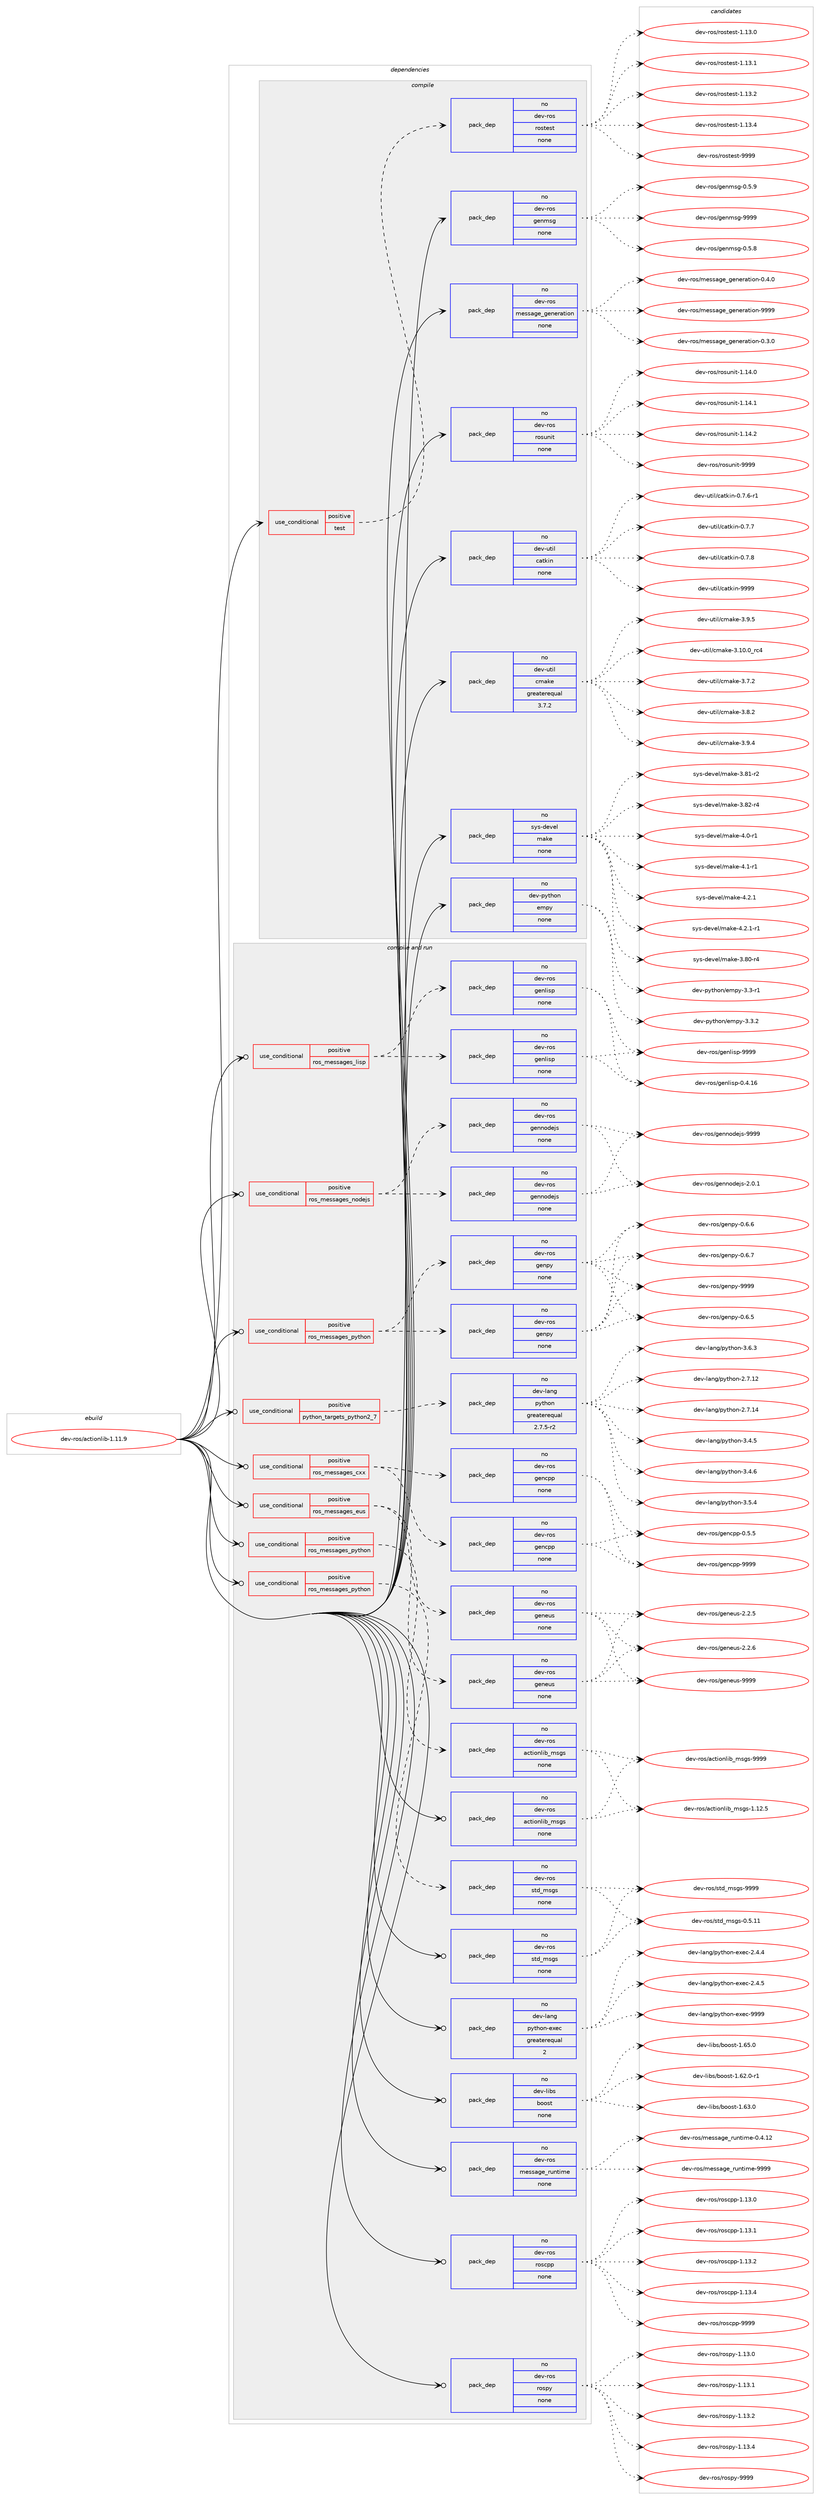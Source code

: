 digraph prolog {

# *************
# Graph options
# *************

newrank=true;
concentrate=true;
compound=true;
graph [rankdir=LR,fontname=Helvetica,fontsize=10,ranksep=1.5];#, ranksep=2.5, nodesep=0.2];
edge  [arrowhead=vee];
node  [fontname=Helvetica,fontsize=10];

# **********
# The ebuild
# **********

subgraph cluster_leftcol {
color=gray;
rank=same;
label=<<i>ebuild</i>>;
id [label="dev-ros/actionlib-1.11.9", color=red, width=4, href="../dev-ros/actionlib-1.11.9.svg"];
}

# ****************
# The dependencies
# ****************

subgraph cluster_midcol {
color=gray;
label=<<i>dependencies</i>>;
subgraph cluster_compile {
fillcolor="#eeeeee";
style=filled;
label=<<i>compile</i>>;
subgraph cond44710 {
dependency197332 [label=<<TABLE BORDER="0" CELLBORDER="1" CELLSPACING="0" CELLPADDING="4"><TR><TD ROWSPAN="3" CELLPADDING="10">use_conditional</TD></TR><TR><TD>positive</TD></TR><TR><TD>test</TD></TR></TABLE>>, shape=none, color=red];
subgraph pack148643 {
dependency197333 [label=<<TABLE BORDER="0" CELLBORDER="1" CELLSPACING="0" CELLPADDING="4" WIDTH="220"><TR><TD ROWSPAN="6" CELLPADDING="30">pack_dep</TD></TR><TR><TD WIDTH="110">no</TD></TR><TR><TD>dev-ros</TD></TR><TR><TD>rostest</TD></TR><TR><TD>none</TD></TR><TR><TD></TD></TR></TABLE>>, shape=none, color=blue];
}
dependency197332:e -> dependency197333:w [weight=20,style="dashed",arrowhead="vee"];
}
id:e -> dependency197332:w [weight=20,style="solid",arrowhead="vee"];
subgraph pack148644 {
dependency197334 [label=<<TABLE BORDER="0" CELLBORDER="1" CELLSPACING="0" CELLPADDING="4" WIDTH="220"><TR><TD ROWSPAN="6" CELLPADDING="30">pack_dep</TD></TR><TR><TD WIDTH="110">no</TD></TR><TR><TD>dev-python</TD></TR><TR><TD>empy</TD></TR><TR><TD>none</TD></TR><TR><TD></TD></TR></TABLE>>, shape=none, color=blue];
}
id:e -> dependency197334:w [weight=20,style="solid",arrowhead="vee"];
subgraph pack148645 {
dependency197335 [label=<<TABLE BORDER="0" CELLBORDER="1" CELLSPACING="0" CELLPADDING="4" WIDTH="220"><TR><TD ROWSPAN="6" CELLPADDING="30">pack_dep</TD></TR><TR><TD WIDTH="110">no</TD></TR><TR><TD>dev-ros</TD></TR><TR><TD>genmsg</TD></TR><TR><TD>none</TD></TR><TR><TD></TD></TR></TABLE>>, shape=none, color=blue];
}
id:e -> dependency197335:w [weight=20,style="solid",arrowhead="vee"];
subgraph pack148646 {
dependency197336 [label=<<TABLE BORDER="0" CELLBORDER="1" CELLSPACING="0" CELLPADDING="4" WIDTH="220"><TR><TD ROWSPAN="6" CELLPADDING="30">pack_dep</TD></TR><TR><TD WIDTH="110">no</TD></TR><TR><TD>dev-ros</TD></TR><TR><TD>message_generation</TD></TR><TR><TD>none</TD></TR><TR><TD></TD></TR></TABLE>>, shape=none, color=blue];
}
id:e -> dependency197336:w [weight=20,style="solid",arrowhead="vee"];
subgraph pack148647 {
dependency197337 [label=<<TABLE BORDER="0" CELLBORDER="1" CELLSPACING="0" CELLPADDING="4" WIDTH="220"><TR><TD ROWSPAN="6" CELLPADDING="30">pack_dep</TD></TR><TR><TD WIDTH="110">no</TD></TR><TR><TD>dev-ros</TD></TR><TR><TD>rosunit</TD></TR><TR><TD>none</TD></TR><TR><TD></TD></TR></TABLE>>, shape=none, color=blue];
}
id:e -> dependency197337:w [weight=20,style="solid",arrowhead="vee"];
subgraph pack148648 {
dependency197338 [label=<<TABLE BORDER="0" CELLBORDER="1" CELLSPACING="0" CELLPADDING="4" WIDTH="220"><TR><TD ROWSPAN="6" CELLPADDING="30">pack_dep</TD></TR><TR><TD WIDTH="110">no</TD></TR><TR><TD>dev-util</TD></TR><TR><TD>catkin</TD></TR><TR><TD>none</TD></TR><TR><TD></TD></TR></TABLE>>, shape=none, color=blue];
}
id:e -> dependency197338:w [weight=20,style="solid",arrowhead="vee"];
subgraph pack148649 {
dependency197339 [label=<<TABLE BORDER="0" CELLBORDER="1" CELLSPACING="0" CELLPADDING="4" WIDTH="220"><TR><TD ROWSPAN="6" CELLPADDING="30">pack_dep</TD></TR><TR><TD WIDTH="110">no</TD></TR><TR><TD>dev-util</TD></TR><TR><TD>cmake</TD></TR><TR><TD>greaterequal</TD></TR><TR><TD>3.7.2</TD></TR></TABLE>>, shape=none, color=blue];
}
id:e -> dependency197339:w [weight=20,style="solid",arrowhead="vee"];
subgraph pack148650 {
dependency197340 [label=<<TABLE BORDER="0" CELLBORDER="1" CELLSPACING="0" CELLPADDING="4" WIDTH="220"><TR><TD ROWSPAN="6" CELLPADDING="30">pack_dep</TD></TR><TR><TD WIDTH="110">no</TD></TR><TR><TD>sys-devel</TD></TR><TR><TD>make</TD></TR><TR><TD>none</TD></TR><TR><TD></TD></TR></TABLE>>, shape=none, color=blue];
}
id:e -> dependency197340:w [weight=20,style="solid",arrowhead="vee"];
}
subgraph cluster_compileandrun {
fillcolor="#eeeeee";
style=filled;
label=<<i>compile and run</i>>;
subgraph cond44711 {
dependency197341 [label=<<TABLE BORDER="0" CELLBORDER="1" CELLSPACING="0" CELLPADDING="4"><TR><TD ROWSPAN="3" CELLPADDING="10">use_conditional</TD></TR><TR><TD>positive</TD></TR><TR><TD>python_targets_python2_7</TD></TR></TABLE>>, shape=none, color=red];
subgraph pack148651 {
dependency197342 [label=<<TABLE BORDER="0" CELLBORDER="1" CELLSPACING="0" CELLPADDING="4" WIDTH="220"><TR><TD ROWSPAN="6" CELLPADDING="30">pack_dep</TD></TR><TR><TD WIDTH="110">no</TD></TR><TR><TD>dev-lang</TD></TR><TR><TD>python</TD></TR><TR><TD>greaterequal</TD></TR><TR><TD>2.7.5-r2</TD></TR></TABLE>>, shape=none, color=blue];
}
dependency197341:e -> dependency197342:w [weight=20,style="dashed",arrowhead="vee"];
}
id:e -> dependency197341:w [weight=20,style="solid",arrowhead="odotvee"];
subgraph cond44712 {
dependency197343 [label=<<TABLE BORDER="0" CELLBORDER="1" CELLSPACING="0" CELLPADDING="4"><TR><TD ROWSPAN="3" CELLPADDING="10">use_conditional</TD></TR><TR><TD>positive</TD></TR><TR><TD>ros_messages_cxx</TD></TR></TABLE>>, shape=none, color=red];
subgraph pack148652 {
dependency197344 [label=<<TABLE BORDER="0" CELLBORDER="1" CELLSPACING="0" CELLPADDING="4" WIDTH="220"><TR><TD ROWSPAN="6" CELLPADDING="30">pack_dep</TD></TR><TR><TD WIDTH="110">no</TD></TR><TR><TD>dev-ros</TD></TR><TR><TD>gencpp</TD></TR><TR><TD>none</TD></TR><TR><TD></TD></TR></TABLE>>, shape=none, color=blue];
}
dependency197343:e -> dependency197344:w [weight=20,style="dashed",arrowhead="vee"];
subgraph pack148653 {
dependency197345 [label=<<TABLE BORDER="0" CELLBORDER="1" CELLSPACING="0" CELLPADDING="4" WIDTH="220"><TR><TD ROWSPAN="6" CELLPADDING="30">pack_dep</TD></TR><TR><TD WIDTH="110">no</TD></TR><TR><TD>dev-ros</TD></TR><TR><TD>gencpp</TD></TR><TR><TD>none</TD></TR><TR><TD></TD></TR></TABLE>>, shape=none, color=blue];
}
dependency197343:e -> dependency197345:w [weight=20,style="dashed",arrowhead="vee"];
}
id:e -> dependency197343:w [weight=20,style="solid",arrowhead="odotvee"];
subgraph cond44713 {
dependency197346 [label=<<TABLE BORDER="0" CELLBORDER="1" CELLSPACING="0" CELLPADDING="4"><TR><TD ROWSPAN="3" CELLPADDING="10">use_conditional</TD></TR><TR><TD>positive</TD></TR><TR><TD>ros_messages_eus</TD></TR></TABLE>>, shape=none, color=red];
subgraph pack148654 {
dependency197347 [label=<<TABLE BORDER="0" CELLBORDER="1" CELLSPACING="0" CELLPADDING="4" WIDTH="220"><TR><TD ROWSPAN="6" CELLPADDING="30">pack_dep</TD></TR><TR><TD WIDTH="110">no</TD></TR><TR><TD>dev-ros</TD></TR><TR><TD>geneus</TD></TR><TR><TD>none</TD></TR><TR><TD></TD></TR></TABLE>>, shape=none, color=blue];
}
dependency197346:e -> dependency197347:w [weight=20,style="dashed",arrowhead="vee"];
subgraph pack148655 {
dependency197348 [label=<<TABLE BORDER="0" CELLBORDER="1" CELLSPACING="0" CELLPADDING="4" WIDTH="220"><TR><TD ROWSPAN="6" CELLPADDING="30">pack_dep</TD></TR><TR><TD WIDTH="110">no</TD></TR><TR><TD>dev-ros</TD></TR><TR><TD>geneus</TD></TR><TR><TD>none</TD></TR><TR><TD></TD></TR></TABLE>>, shape=none, color=blue];
}
dependency197346:e -> dependency197348:w [weight=20,style="dashed",arrowhead="vee"];
}
id:e -> dependency197346:w [weight=20,style="solid",arrowhead="odotvee"];
subgraph cond44714 {
dependency197349 [label=<<TABLE BORDER="0" CELLBORDER="1" CELLSPACING="0" CELLPADDING="4"><TR><TD ROWSPAN="3" CELLPADDING="10">use_conditional</TD></TR><TR><TD>positive</TD></TR><TR><TD>ros_messages_lisp</TD></TR></TABLE>>, shape=none, color=red];
subgraph pack148656 {
dependency197350 [label=<<TABLE BORDER="0" CELLBORDER="1" CELLSPACING="0" CELLPADDING="4" WIDTH="220"><TR><TD ROWSPAN="6" CELLPADDING="30">pack_dep</TD></TR><TR><TD WIDTH="110">no</TD></TR><TR><TD>dev-ros</TD></TR><TR><TD>genlisp</TD></TR><TR><TD>none</TD></TR><TR><TD></TD></TR></TABLE>>, shape=none, color=blue];
}
dependency197349:e -> dependency197350:w [weight=20,style="dashed",arrowhead="vee"];
subgraph pack148657 {
dependency197351 [label=<<TABLE BORDER="0" CELLBORDER="1" CELLSPACING="0" CELLPADDING="4" WIDTH="220"><TR><TD ROWSPAN="6" CELLPADDING="30">pack_dep</TD></TR><TR><TD WIDTH="110">no</TD></TR><TR><TD>dev-ros</TD></TR><TR><TD>genlisp</TD></TR><TR><TD>none</TD></TR><TR><TD></TD></TR></TABLE>>, shape=none, color=blue];
}
dependency197349:e -> dependency197351:w [weight=20,style="dashed",arrowhead="vee"];
}
id:e -> dependency197349:w [weight=20,style="solid",arrowhead="odotvee"];
subgraph cond44715 {
dependency197352 [label=<<TABLE BORDER="0" CELLBORDER="1" CELLSPACING="0" CELLPADDING="4"><TR><TD ROWSPAN="3" CELLPADDING="10">use_conditional</TD></TR><TR><TD>positive</TD></TR><TR><TD>ros_messages_nodejs</TD></TR></TABLE>>, shape=none, color=red];
subgraph pack148658 {
dependency197353 [label=<<TABLE BORDER="0" CELLBORDER="1" CELLSPACING="0" CELLPADDING="4" WIDTH="220"><TR><TD ROWSPAN="6" CELLPADDING="30">pack_dep</TD></TR><TR><TD WIDTH="110">no</TD></TR><TR><TD>dev-ros</TD></TR><TR><TD>gennodejs</TD></TR><TR><TD>none</TD></TR><TR><TD></TD></TR></TABLE>>, shape=none, color=blue];
}
dependency197352:e -> dependency197353:w [weight=20,style="dashed",arrowhead="vee"];
subgraph pack148659 {
dependency197354 [label=<<TABLE BORDER="0" CELLBORDER="1" CELLSPACING="0" CELLPADDING="4" WIDTH="220"><TR><TD ROWSPAN="6" CELLPADDING="30">pack_dep</TD></TR><TR><TD WIDTH="110">no</TD></TR><TR><TD>dev-ros</TD></TR><TR><TD>gennodejs</TD></TR><TR><TD>none</TD></TR><TR><TD></TD></TR></TABLE>>, shape=none, color=blue];
}
dependency197352:e -> dependency197354:w [weight=20,style="dashed",arrowhead="vee"];
}
id:e -> dependency197352:w [weight=20,style="solid",arrowhead="odotvee"];
subgraph cond44716 {
dependency197355 [label=<<TABLE BORDER="0" CELLBORDER="1" CELLSPACING="0" CELLPADDING="4"><TR><TD ROWSPAN="3" CELLPADDING="10">use_conditional</TD></TR><TR><TD>positive</TD></TR><TR><TD>ros_messages_python</TD></TR></TABLE>>, shape=none, color=red];
subgraph pack148660 {
dependency197356 [label=<<TABLE BORDER="0" CELLBORDER="1" CELLSPACING="0" CELLPADDING="4" WIDTH="220"><TR><TD ROWSPAN="6" CELLPADDING="30">pack_dep</TD></TR><TR><TD WIDTH="110">no</TD></TR><TR><TD>dev-ros</TD></TR><TR><TD>actionlib_msgs</TD></TR><TR><TD>none</TD></TR><TR><TD></TD></TR></TABLE>>, shape=none, color=blue];
}
dependency197355:e -> dependency197356:w [weight=20,style="dashed",arrowhead="vee"];
}
id:e -> dependency197355:w [weight=20,style="solid",arrowhead="odotvee"];
subgraph cond44717 {
dependency197357 [label=<<TABLE BORDER="0" CELLBORDER="1" CELLSPACING="0" CELLPADDING="4"><TR><TD ROWSPAN="3" CELLPADDING="10">use_conditional</TD></TR><TR><TD>positive</TD></TR><TR><TD>ros_messages_python</TD></TR></TABLE>>, shape=none, color=red];
subgraph pack148661 {
dependency197358 [label=<<TABLE BORDER="0" CELLBORDER="1" CELLSPACING="0" CELLPADDING="4" WIDTH="220"><TR><TD ROWSPAN="6" CELLPADDING="30">pack_dep</TD></TR><TR><TD WIDTH="110">no</TD></TR><TR><TD>dev-ros</TD></TR><TR><TD>genpy</TD></TR><TR><TD>none</TD></TR><TR><TD></TD></TR></TABLE>>, shape=none, color=blue];
}
dependency197357:e -> dependency197358:w [weight=20,style="dashed",arrowhead="vee"];
subgraph pack148662 {
dependency197359 [label=<<TABLE BORDER="0" CELLBORDER="1" CELLSPACING="0" CELLPADDING="4" WIDTH="220"><TR><TD ROWSPAN="6" CELLPADDING="30">pack_dep</TD></TR><TR><TD WIDTH="110">no</TD></TR><TR><TD>dev-ros</TD></TR><TR><TD>genpy</TD></TR><TR><TD>none</TD></TR><TR><TD></TD></TR></TABLE>>, shape=none, color=blue];
}
dependency197357:e -> dependency197359:w [weight=20,style="dashed",arrowhead="vee"];
}
id:e -> dependency197357:w [weight=20,style="solid",arrowhead="odotvee"];
subgraph cond44718 {
dependency197360 [label=<<TABLE BORDER="0" CELLBORDER="1" CELLSPACING="0" CELLPADDING="4"><TR><TD ROWSPAN="3" CELLPADDING="10">use_conditional</TD></TR><TR><TD>positive</TD></TR><TR><TD>ros_messages_python</TD></TR></TABLE>>, shape=none, color=red];
subgraph pack148663 {
dependency197361 [label=<<TABLE BORDER="0" CELLBORDER="1" CELLSPACING="0" CELLPADDING="4" WIDTH="220"><TR><TD ROWSPAN="6" CELLPADDING="30">pack_dep</TD></TR><TR><TD WIDTH="110">no</TD></TR><TR><TD>dev-ros</TD></TR><TR><TD>std_msgs</TD></TR><TR><TD>none</TD></TR><TR><TD></TD></TR></TABLE>>, shape=none, color=blue];
}
dependency197360:e -> dependency197361:w [weight=20,style="dashed",arrowhead="vee"];
}
id:e -> dependency197360:w [weight=20,style="solid",arrowhead="odotvee"];
subgraph pack148664 {
dependency197362 [label=<<TABLE BORDER="0" CELLBORDER="1" CELLSPACING="0" CELLPADDING="4" WIDTH="220"><TR><TD ROWSPAN="6" CELLPADDING="30">pack_dep</TD></TR><TR><TD WIDTH="110">no</TD></TR><TR><TD>dev-lang</TD></TR><TR><TD>python-exec</TD></TR><TR><TD>greaterequal</TD></TR><TR><TD>2</TD></TR></TABLE>>, shape=none, color=blue];
}
id:e -> dependency197362:w [weight=20,style="solid",arrowhead="odotvee"];
subgraph pack148665 {
dependency197363 [label=<<TABLE BORDER="0" CELLBORDER="1" CELLSPACING="0" CELLPADDING="4" WIDTH="220"><TR><TD ROWSPAN="6" CELLPADDING="30">pack_dep</TD></TR><TR><TD WIDTH="110">no</TD></TR><TR><TD>dev-libs</TD></TR><TR><TD>boost</TD></TR><TR><TD>none</TD></TR><TR><TD></TD></TR></TABLE>>, shape=none, color=blue];
}
id:e -> dependency197363:w [weight=20,style="solid",arrowhead="odotvee"];
subgraph pack148666 {
dependency197364 [label=<<TABLE BORDER="0" CELLBORDER="1" CELLSPACING="0" CELLPADDING="4" WIDTH="220"><TR><TD ROWSPAN="6" CELLPADDING="30">pack_dep</TD></TR><TR><TD WIDTH="110">no</TD></TR><TR><TD>dev-ros</TD></TR><TR><TD>actionlib_msgs</TD></TR><TR><TD>none</TD></TR><TR><TD></TD></TR></TABLE>>, shape=none, color=blue];
}
id:e -> dependency197364:w [weight=20,style="solid",arrowhead="odotvee"];
subgraph pack148667 {
dependency197365 [label=<<TABLE BORDER="0" CELLBORDER="1" CELLSPACING="0" CELLPADDING="4" WIDTH="220"><TR><TD ROWSPAN="6" CELLPADDING="30">pack_dep</TD></TR><TR><TD WIDTH="110">no</TD></TR><TR><TD>dev-ros</TD></TR><TR><TD>message_runtime</TD></TR><TR><TD>none</TD></TR><TR><TD></TD></TR></TABLE>>, shape=none, color=blue];
}
id:e -> dependency197365:w [weight=20,style="solid",arrowhead="odotvee"];
subgraph pack148668 {
dependency197366 [label=<<TABLE BORDER="0" CELLBORDER="1" CELLSPACING="0" CELLPADDING="4" WIDTH="220"><TR><TD ROWSPAN="6" CELLPADDING="30">pack_dep</TD></TR><TR><TD WIDTH="110">no</TD></TR><TR><TD>dev-ros</TD></TR><TR><TD>roscpp</TD></TR><TR><TD>none</TD></TR><TR><TD></TD></TR></TABLE>>, shape=none, color=blue];
}
id:e -> dependency197366:w [weight=20,style="solid",arrowhead="odotvee"];
subgraph pack148669 {
dependency197367 [label=<<TABLE BORDER="0" CELLBORDER="1" CELLSPACING="0" CELLPADDING="4" WIDTH="220"><TR><TD ROWSPAN="6" CELLPADDING="30">pack_dep</TD></TR><TR><TD WIDTH="110">no</TD></TR><TR><TD>dev-ros</TD></TR><TR><TD>rospy</TD></TR><TR><TD>none</TD></TR><TR><TD></TD></TR></TABLE>>, shape=none, color=blue];
}
id:e -> dependency197367:w [weight=20,style="solid",arrowhead="odotvee"];
subgraph pack148670 {
dependency197368 [label=<<TABLE BORDER="0" CELLBORDER="1" CELLSPACING="0" CELLPADDING="4" WIDTH="220"><TR><TD ROWSPAN="6" CELLPADDING="30">pack_dep</TD></TR><TR><TD WIDTH="110">no</TD></TR><TR><TD>dev-ros</TD></TR><TR><TD>std_msgs</TD></TR><TR><TD>none</TD></TR><TR><TD></TD></TR></TABLE>>, shape=none, color=blue];
}
id:e -> dependency197368:w [weight=20,style="solid",arrowhead="odotvee"];
}
subgraph cluster_run {
fillcolor="#eeeeee";
style=filled;
label=<<i>run</i>>;
}
}

# **************
# The candidates
# **************

subgraph cluster_choices {
rank=same;
color=gray;
label=<<i>candidates</i>>;

subgraph choice148643 {
color=black;
nodesep=1;
choice100101118451141111154711411111511610111511645494649514648 [label="dev-ros/rostest-1.13.0", color=red, width=4,href="../dev-ros/rostest-1.13.0.svg"];
choice100101118451141111154711411111511610111511645494649514649 [label="dev-ros/rostest-1.13.1", color=red, width=4,href="../dev-ros/rostest-1.13.1.svg"];
choice100101118451141111154711411111511610111511645494649514650 [label="dev-ros/rostest-1.13.2", color=red, width=4,href="../dev-ros/rostest-1.13.2.svg"];
choice100101118451141111154711411111511610111511645494649514652 [label="dev-ros/rostest-1.13.4", color=red, width=4,href="../dev-ros/rostest-1.13.4.svg"];
choice10010111845114111115471141111151161011151164557575757 [label="dev-ros/rostest-9999", color=red, width=4,href="../dev-ros/rostest-9999.svg"];
dependency197333:e -> choice100101118451141111154711411111511610111511645494649514648:w [style=dotted,weight="100"];
dependency197333:e -> choice100101118451141111154711411111511610111511645494649514649:w [style=dotted,weight="100"];
dependency197333:e -> choice100101118451141111154711411111511610111511645494649514650:w [style=dotted,weight="100"];
dependency197333:e -> choice100101118451141111154711411111511610111511645494649514652:w [style=dotted,weight="100"];
dependency197333:e -> choice10010111845114111115471141111151161011151164557575757:w [style=dotted,weight="100"];
}
subgraph choice148644 {
color=black;
nodesep=1;
choice1001011184511212111610411111047101109112121455146514511449 [label="dev-python/empy-3.3-r1", color=red, width=4,href="../dev-python/empy-3.3-r1.svg"];
choice1001011184511212111610411111047101109112121455146514650 [label="dev-python/empy-3.3.2", color=red, width=4,href="../dev-python/empy-3.3.2.svg"];
dependency197334:e -> choice1001011184511212111610411111047101109112121455146514511449:w [style=dotted,weight="100"];
dependency197334:e -> choice1001011184511212111610411111047101109112121455146514650:w [style=dotted,weight="100"];
}
subgraph choice148645 {
color=black;
nodesep=1;
choice1001011184511411111547103101110109115103454846534656 [label="dev-ros/genmsg-0.5.8", color=red, width=4,href="../dev-ros/genmsg-0.5.8.svg"];
choice1001011184511411111547103101110109115103454846534657 [label="dev-ros/genmsg-0.5.9", color=red, width=4,href="../dev-ros/genmsg-0.5.9.svg"];
choice10010111845114111115471031011101091151034557575757 [label="dev-ros/genmsg-9999", color=red, width=4,href="../dev-ros/genmsg-9999.svg"];
dependency197335:e -> choice1001011184511411111547103101110109115103454846534656:w [style=dotted,weight="100"];
dependency197335:e -> choice1001011184511411111547103101110109115103454846534657:w [style=dotted,weight="100"];
dependency197335:e -> choice10010111845114111115471031011101091151034557575757:w [style=dotted,weight="100"];
}
subgraph choice148646 {
color=black;
nodesep=1;
choice1001011184511411111547109101115115971031019510310111010111497116105111110454846514648 [label="dev-ros/message_generation-0.3.0", color=red, width=4,href="../dev-ros/message_generation-0.3.0.svg"];
choice1001011184511411111547109101115115971031019510310111010111497116105111110454846524648 [label="dev-ros/message_generation-0.4.0", color=red, width=4,href="../dev-ros/message_generation-0.4.0.svg"];
choice10010111845114111115471091011151159710310195103101110101114971161051111104557575757 [label="dev-ros/message_generation-9999", color=red, width=4,href="../dev-ros/message_generation-9999.svg"];
dependency197336:e -> choice1001011184511411111547109101115115971031019510310111010111497116105111110454846514648:w [style=dotted,weight="100"];
dependency197336:e -> choice1001011184511411111547109101115115971031019510310111010111497116105111110454846524648:w [style=dotted,weight="100"];
dependency197336:e -> choice10010111845114111115471091011151159710310195103101110101114971161051111104557575757:w [style=dotted,weight="100"];
}
subgraph choice148647 {
color=black;
nodesep=1;
choice100101118451141111154711411111511711010511645494649524648 [label="dev-ros/rosunit-1.14.0", color=red, width=4,href="../dev-ros/rosunit-1.14.0.svg"];
choice100101118451141111154711411111511711010511645494649524649 [label="dev-ros/rosunit-1.14.1", color=red, width=4,href="../dev-ros/rosunit-1.14.1.svg"];
choice100101118451141111154711411111511711010511645494649524650 [label="dev-ros/rosunit-1.14.2", color=red, width=4,href="../dev-ros/rosunit-1.14.2.svg"];
choice10010111845114111115471141111151171101051164557575757 [label="dev-ros/rosunit-9999", color=red, width=4,href="../dev-ros/rosunit-9999.svg"];
dependency197337:e -> choice100101118451141111154711411111511711010511645494649524648:w [style=dotted,weight="100"];
dependency197337:e -> choice100101118451141111154711411111511711010511645494649524649:w [style=dotted,weight="100"];
dependency197337:e -> choice100101118451141111154711411111511711010511645494649524650:w [style=dotted,weight="100"];
dependency197337:e -> choice10010111845114111115471141111151171101051164557575757:w [style=dotted,weight="100"];
}
subgraph choice148648 {
color=black;
nodesep=1;
choice100101118451171161051084799971161071051104548465546544511449 [label="dev-util/catkin-0.7.6-r1", color=red, width=4,href="../dev-util/catkin-0.7.6-r1.svg"];
choice10010111845117116105108479997116107105110454846554655 [label="dev-util/catkin-0.7.7", color=red, width=4,href="../dev-util/catkin-0.7.7.svg"];
choice10010111845117116105108479997116107105110454846554656 [label="dev-util/catkin-0.7.8", color=red, width=4,href="../dev-util/catkin-0.7.8.svg"];
choice100101118451171161051084799971161071051104557575757 [label="dev-util/catkin-9999", color=red, width=4,href="../dev-util/catkin-9999.svg"];
dependency197338:e -> choice100101118451171161051084799971161071051104548465546544511449:w [style=dotted,weight="100"];
dependency197338:e -> choice10010111845117116105108479997116107105110454846554655:w [style=dotted,weight="100"];
dependency197338:e -> choice10010111845117116105108479997116107105110454846554656:w [style=dotted,weight="100"];
dependency197338:e -> choice100101118451171161051084799971161071051104557575757:w [style=dotted,weight="100"];
}
subgraph choice148649 {
color=black;
nodesep=1;
choice1001011184511711610510847991099710710145514649484648951149952 [label="dev-util/cmake-3.10.0_rc4", color=red, width=4,href="../dev-util/cmake-3.10.0_rc4.svg"];
choice10010111845117116105108479910997107101455146554650 [label="dev-util/cmake-3.7.2", color=red, width=4,href="../dev-util/cmake-3.7.2.svg"];
choice10010111845117116105108479910997107101455146564650 [label="dev-util/cmake-3.8.2", color=red, width=4,href="../dev-util/cmake-3.8.2.svg"];
choice10010111845117116105108479910997107101455146574652 [label="dev-util/cmake-3.9.4", color=red, width=4,href="../dev-util/cmake-3.9.4.svg"];
choice10010111845117116105108479910997107101455146574653 [label="dev-util/cmake-3.9.5", color=red, width=4,href="../dev-util/cmake-3.9.5.svg"];
dependency197339:e -> choice1001011184511711610510847991099710710145514649484648951149952:w [style=dotted,weight="100"];
dependency197339:e -> choice10010111845117116105108479910997107101455146554650:w [style=dotted,weight="100"];
dependency197339:e -> choice10010111845117116105108479910997107101455146564650:w [style=dotted,weight="100"];
dependency197339:e -> choice10010111845117116105108479910997107101455146574652:w [style=dotted,weight="100"];
dependency197339:e -> choice10010111845117116105108479910997107101455146574653:w [style=dotted,weight="100"];
}
subgraph choice148650 {
color=black;
nodesep=1;
choice11512111545100101118101108471099710710145514656484511452 [label="sys-devel/make-3.80-r4", color=red, width=4,href="../sys-devel/make-3.80-r4.svg"];
choice11512111545100101118101108471099710710145514656494511450 [label="sys-devel/make-3.81-r2", color=red, width=4,href="../sys-devel/make-3.81-r2.svg"];
choice11512111545100101118101108471099710710145514656504511452 [label="sys-devel/make-3.82-r4", color=red, width=4,href="../sys-devel/make-3.82-r4.svg"];
choice115121115451001011181011084710997107101455246484511449 [label="sys-devel/make-4.0-r1", color=red, width=4,href="../sys-devel/make-4.0-r1.svg"];
choice115121115451001011181011084710997107101455246494511449 [label="sys-devel/make-4.1-r1", color=red, width=4,href="../sys-devel/make-4.1-r1.svg"];
choice115121115451001011181011084710997107101455246504649 [label="sys-devel/make-4.2.1", color=red, width=4,href="../sys-devel/make-4.2.1.svg"];
choice1151211154510010111810110847109971071014552465046494511449 [label="sys-devel/make-4.2.1-r1", color=red, width=4,href="../sys-devel/make-4.2.1-r1.svg"];
dependency197340:e -> choice11512111545100101118101108471099710710145514656484511452:w [style=dotted,weight="100"];
dependency197340:e -> choice11512111545100101118101108471099710710145514656494511450:w [style=dotted,weight="100"];
dependency197340:e -> choice11512111545100101118101108471099710710145514656504511452:w [style=dotted,weight="100"];
dependency197340:e -> choice115121115451001011181011084710997107101455246484511449:w [style=dotted,weight="100"];
dependency197340:e -> choice115121115451001011181011084710997107101455246494511449:w [style=dotted,weight="100"];
dependency197340:e -> choice115121115451001011181011084710997107101455246504649:w [style=dotted,weight="100"];
dependency197340:e -> choice1151211154510010111810110847109971071014552465046494511449:w [style=dotted,weight="100"];
}
subgraph choice148651 {
color=black;
nodesep=1;
choice10010111845108971101034711212111610411111045504655464950 [label="dev-lang/python-2.7.12", color=red, width=4,href="../dev-lang/python-2.7.12.svg"];
choice10010111845108971101034711212111610411111045504655464952 [label="dev-lang/python-2.7.14", color=red, width=4,href="../dev-lang/python-2.7.14.svg"];
choice100101118451089711010347112121116104111110455146524653 [label="dev-lang/python-3.4.5", color=red, width=4,href="../dev-lang/python-3.4.5.svg"];
choice100101118451089711010347112121116104111110455146524654 [label="dev-lang/python-3.4.6", color=red, width=4,href="../dev-lang/python-3.4.6.svg"];
choice100101118451089711010347112121116104111110455146534652 [label="dev-lang/python-3.5.4", color=red, width=4,href="../dev-lang/python-3.5.4.svg"];
choice100101118451089711010347112121116104111110455146544651 [label="dev-lang/python-3.6.3", color=red, width=4,href="../dev-lang/python-3.6.3.svg"];
dependency197342:e -> choice10010111845108971101034711212111610411111045504655464950:w [style=dotted,weight="100"];
dependency197342:e -> choice10010111845108971101034711212111610411111045504655464952:w [style=dotted,weight="100"];
dependency197342:e -> choice100101118451089711010347112121116104111110455146524653:w [style=dotted,weight="100"];
dependency197342:e -> choice100101118451089711010347112121116104111110455146524654:w [style=dotted,weight="100"];
dependency197342:e -> choice100101118451089711010347112121116104111110455146534652:w [style=dotted,weight="100"];
dependency197342:e -> choice100101118451089711010347112121116104111110455146544651:w [style=dotted,weight="100"];
}
subgraph choice148652 {
color=black;
nodesep=1;
choice100101118451141111154710310111099112112454846534653 [label="dev-ros/gencpp-0.5.5", color=red, width=4,href="../dev-ros/gencpp-0.5.5.svg"];
choice1001011184511411111547103101110991121124557575757 [label="dev-ros/gencpp-9999", color=red, width=4,href="../dev-ros/gencpp-9999.svg"];
dependency197344:e -> choice100101118451141111154710310111099112112454846534653:w [style=dotted,weight="100"];
dependency197344:e -> choice1001011184511411111547103101110991121124557575757:w [style=dotted,weight="100"];
}
subgraph choice148653 {
color=black;
nodesep=1;
choice100101118451141111154710310111099112112454846534653 [label="dev-ros/gencpp-0.5.5", color=red, width=4,href="../dev-ros/gencpp-0.5.5.svg"];
choice1001011184511411111547103101110991121124557575757 [label="dev-ros/gencpp-9999", color=red, width=4,href="../dev-ros/gencpp-9999.svg"];
dependency197345:e -> choice100101118451141111154710310111099112112454846534653:w [style=dotted,weight="100"];
dependency197345:e -> choice1001011184511411111547103101110991121124557575757:w [style=dotted,weight="100"];
}
subgraph choice148654 {
color=black;
nodesep=1;
choice1001011184511411111547103101110101117115455046504653 [label="dev-ros/geneus-2.2.5", color=red, width=4,href="../dev-ros/geneus-2.2.5.svg"];
choice1001011184511411111547103101110101117115455046504654 [label="dev-ros/geneus-2.2.6", color=red, width=4,href="../dev-ros/geneus-2.2.6.svg"];
choice10010111845114111115471031011101011171154557575757 [label="dev-ros/geneus-9999", color=red, width=4,href="../dev-ros/geneus-9999.svg"];
dependency197347:e -> choice1001011184511411111547103101110101117115455046504653:w [style=dotted,weight="100"];
dependency197347:e -> choice1001011184511411111547103101110101117115455046504654:w [style=dotted,weight="100"];
dependency197347:e -> choice10010111845114111115471031011101011171154557575757:w [style=dotted,weight="100"];
}
subgraph choice148655 {
color=black;
nodesep=1;
choice1001011184511411111547103101110101117115455046504653 [label="dev-ros/geneus-2.2.5", color=red, width=4,href="../dev-ros/geneus-2.2.5.svg"];
choice1001011184511411111547103101110101117115455046504654 [label="dev-ros/geneus-2.2.6", color=red, width=4,href="../dev-ros/geneus-2.2.6.svg"];
choice10010111845114111115471031011101011171154557575757 [label="dev-ros/geneus-9999", color=red, width=4,href="../dev-ros/geneus-9999.svg"];
dependency197348:e -> choice1001011184511411111547103101110101117115455046504653:w [style=dotted,weight="100"];
dependency197348:e -> choice1001011184511411111547103101110101117115455046504654:w [style=dotted,weight="100"];
dependency197348:e -> choice10010111845114111115471031011101011171154557575757:w [style=dotted,weight="100"];
}
subgraph choice148656 {
color=black;
nodesep=1;
choice100101118451141111154710310111010810511511245484652464954 [label="dev-ros/genlisp-0.4.16", color=red, width=4,href="../dev-ros/genlisp-0.4.16.svg"];
choice10010111845114111115471031011101081051151124557575757 [label="dev-ros/genlisp-9999", color=red, width=4,href="../dev-ros/genlisp-9999.svg"];
dependency197350:e -> choice100101118451141111154710310111010810511511245484652464954:w [style=dotted,weight="100"];
dependency197350:e -> choice10010111845114111115471031011101081051151124557575757:w [style=dotted,weight="100"];
}
subgraph choice148657 {
color=black;
nodesep=1;
choice100101118451141111154710310111010810511511245484652464954 [label="dev-ros/genlisp-0.4.16", color=red, width=4,href="../dev-ros/genlisp-0.4.16.svg"];
choice10010111845114111115471031011101081051151124557575757 [label="dev-ros/genlisp-9999", color=red, width=4,href="../dev-ros/genlisp-9999.svg"];
dependency197351:e -> choice100101118451141111154710310111010810511511245484652464954:w [style=dotted,weight="100"];
dependency197351:e -> choice10010111845114111115471031011101081051151124557575757:w [style=dotted,weight="100"];
}
subgraph choice148658 {
color=black;
nodesep=1;
choice1001011184511411111547103101110110111100101106115455046484649 [label="dev-ros/gennodejs-2.0.1", color=red, width=4,href="../dev-ros/gennodejs-2.0.1.svg"];
choice10010111845114111115471031011101101111001011061154557575757 [label="dev-ros/gennodejs-9999", color=red, width=4,href="../dev-ros/gennodejs-9999.svg"];
dependency197353:e -> choice1001011184511411111547103101110110111100101106115455046484649:w [style=dotted,weight="100"];
dependency197353:e -> choice10010111845114111115471031011101101111001011061154557575757:w [style=dotted,weight="100"];
}
subgraph choice148659 {
color=black;
nodesep=1;
choice1001011184511411111547103101110110111100101106115455046484649 [label="dev-ros/gennodejs-2.0.1", color=red, width=4,href="../dev-ros/gennodejs-2.0.1.svg"];
choice10010111845114111115471031011101101111001011061154557575757 [label="dev-ros/gennodejs-9999", color=red, width=4,href="../dev-ros/gennodejs-9999.svg"];
dependency197354:e -> choice1001011184511411111547103101110110111100101106115455046484649:w [style=dotted,weight="100"];
dependency197354:e -> choice10010111845114111115471031011101101111001011061154557575757:w [style=dotted,weight="100"];
}
subgraph choice148660 {
color=black;
nodesep=1;
choice10010111845114111115479799116105111110108105989510911510311545494649504653 [label="dev-ros/actionlib_msgs-1.12.5", color=red, width=4,href="../dev-ros/actionlib_msgs-1.12.5.svg"];
choice1001011184511411111547979911610511111010810598951091151031154557575757 [label="dev-ros/actionlib_msgs-9999", color=red, width=4,href="../dev-ros/actionlib_msgs-9999.svg"];
dependency197356:e -> choice10010111845114111115479799116105111110108105989510911510311545494649504653:w [style=dotted,weight="100"];
dependency197356:e -> choice1001011184511411111547979911610511111010810598951091151031154557575757:w [style=dotted,weight="100"];
}
subgraph choice148661 {
color=black;
nodesep=1;
choice1001011184511411111547103101110112121454846544653 [label="dev-ros/genpy-0.6.5", color=red, width=4,href="../dev-ros/genpy-0.6.5.svg"];
choice1001011184511411111547103101110112121454846544654 [label="dev-ros/genpy-0.6.6", color=red, width=4,href="../dev-ros/genpy-0.6.6.svg"];
choice1001011184511411111547103101110112121454846544655 [label="dev-ros/genpy-0.6.7", color=red, width=4,href="../dev-ros/genpy-0.6.7.svg"];
choice10010111845114111115471031011101121214557575757 [label="dev-ros/genpy-9999", color=red, width=4,href="../dev-ros/genpy-9999.svg"];
dependency197358:e -> choice1001011184511411111547103101110112121454846544653:w [style=dotted,weight="100"];
dependency197358:e -> choice1001011184511411111547103101110112121454846544654:w [style=dotted,weight="100"];
dependency197358:e -> choice1001011184511411111547103101110112121454846544655:w [style=dotted,weight="100"];
dependency197358:e -> choice10010111845114111115471031011101121214557575757:w [style=dotted,weight="100"];
}
subgraph choice148662 {
color=black;
nodesep=1;
choice1001011184511411111547103101110112121454846544653 [label="dev-ros/genpy-0.6.5", color=red, width=4,href="../dev-ros/genpy-0.6.5.svg"];
choice1001011184511411111547103101110112121454846544654 [label="dev-ros/genpy-0.6.6", color=red, width=4,href="../dev-ros/genpy-0.6.6.svg"];
choice1001011184511411111547103101110112121454846544655 [label="dev-ros/genpy-0.6.7", color=red, width=4,href="../dev-ros/genpy-0.6.7.svg"];
choice10010111845114111115471031011101121214557575757 [label="dev-ros/genpy-9999", color=red, width=4,href="../dev-ros/genpy-9999.svg"];
dependency197359:e -> choice1001011184511411111547103101110112121454846544653:w [style=dotted,weight="100"];
dependency197359:e -> choice1001011184511411111547103101110112121454846544654:w [style=dotted,weight="100"];
dependency197359:e -> choice1001011184511411111547103101110112121454846544655:w [style=dotted,weight="100"];
dependency197359:e -> choice10010111845114111115471031011101121214557575757:w [style=dotted,weight="100"];
}
subgraph choice148663 {
color=black;
nodesep=1;
choice10010111845114111115471151161009510911510311545484653464949 [label="dev-ros/std_msgs-0.5.11", color=red, width=4,href="../dev-ros/std_msgs-0.5.11.svg"];
choice1001011184511411111547115116100951091151031154557575757 [label="dev-ros/std_msgs-9999", color=red, width=4,href="../dev-ros/std_msgs-9999.svg"];
dependency197361:e -> choice10010111845114111115471151161009510911510311545484653464949:w [style=dotted,weight="100"];
dependency197361:e -> choice1001011184511411111547115116100951091151031154557575757:w [style=dotted,weight="100"];
}
subgraph choice148664 {
color=black;
nodesep=1;
choice1001011184510897110103471121211161041111104510112010199455046524652 [label="dev-lang/python-exec-2.4.4", color=red, width=4,href="../dev-lang/python-exec-2.4.4.svg"];
choice1001011184510897110103471121211161041111104510112010199455046524653 [label="dev-lang/python-exec-2.4.5", color=red, width=4,href="../dev-lang/python-exec-2.4.5.svg"];
choice10010111845108971101034711212111610411111045101120101994557575757 [label="dev-lang/python-exec-9999", color=red, width=4,href="../dev-lang/python-exec-9999.svg"];
dependency197362:e -> choice1001011184510897110103471121211161041111104510112010199455046524652:w [style=dotted,weight="100"];
dependency197362:e -> choice1001011184510897110103471121211161041111104510112010199455046524653:w [style=dotted,weight="100"];
dependency197362:e -> choice10010111845108971101034711212111610411111045101120101994557575757:w [style=dotted,weight="100"];
}
subgraph choice148665 {
color=black;
nodesep=1;
choice10010111845108105981154798111111115116454946545046484511449 [label="dev-libs/boost-1.62.0-r1", color=red, width=4,href="../dev-libs/boost-1.62.0-r1.svg"];
choice1001011184510810598115479811111111511645494654514648 [label="dev-libs/boost-1.63.0", color=red, width=4,href="../dev-libs/boost-1.63.0.svg"];
choice1001011184510810598115479811111111511645494654534648 [label="dev-libs/boost-1.65.0", color=red, width=4,href="../dev-libs/boost-1.65.0.svg"];
dependency197363:e -> choice10010111845108105981154798111111115116454946545046484511449:w [style=dotted,weight="100"];
dependency197363:e -> choice1001011184510810598115479811111111511645494654514648:w [style=dotted,weight="100"];
dependency197363:e -> choice1001011184510810598115479811111111511645494654534648:w [style=dotted,weight="100"];
}
subgraph choice148666 {
color=black;
nodesep=1;
choice10010111845114111115479799116105111110108105989510911510311545494649504653 [label="dev-ros/actionlib_msgs-1.12.5", color=red, width=4,href="../dev-ros/actionlib_msgs-1.12.5.svg"];
choice1001011184511411111547979911610511111010810598951091151031154557575757 [label="dev-ros/actionlib_msgs-9999", color=red, width=4,href="../dev-ros/actionlib_msgs-9999.svg"];
dependency197364:e -> choice10010111845114111115479799116105111110108105989510911510311545494649504653:w [style=dotted,weight="100"];
dependency197364:e -> choice1001011184511411111547979911610511111010810598951091151031154557575757:w [style=dotted,weight="100"];
}
subgraph choice148667 {
color=black;
nodesep=1;
choice1001011184511411111547109101115115971031019511411711011610510910145484652464950 [label="dev-ros/message_runtime-0.4.12", color=red, width=4,href="../dev-ros/message_runtime-0.4.12.svg"];
choice100101118451141111154710910111511597103101951141171101161051091014557575757 [label="dev-ros/message_runtime-9999", color=red, width=4,href="../dev-ros/message_runtime-9999.svg"];
dependency197365:e -> choice1001011184511411111547109101115115971031019511411711011610510910145484652464950:w [style=dotted,weight="100"];
dependency197365:e -> choice100101118451141111154710910111511597103101951141171101161051091014557575757:w [style=dotted,weight="100"];
}
subgraph choice148668 {
color=black;
nodesep=1;
choice10010111845114111115471141111159911211245494649514648 [label="dev-ros/roscpp-1.13.0", color=red, width=4,href="../dev-ros/roscpp-1.13.0.svg"];
choice10010111845114111115471141111159911211245494649514649 [label="dev-ros/roscpp-1.13.1", color=red, width=4,href="../dev-ros/roscpp-1.13.1.svg"];
choice10010111845114111115471141111159911211245494649514650 [label="dev-ros/roscpp-1.13.2", color=red, width=4,href="../dev-ros/roscpp-1.13.2.svg"];
choice10010111845114111115471141111159911211245494649514652 [label="dev-ros/roscpp-1.13.4", color=red, width=4,href="../dev-ros/roscpp-1.13.4.svg"];
choice1001011184511411111547114111115991121124557575757 [label="dev-ros/roscpp-9999", color=red, width=4,href="../dev-ros/roscpp-9999.svg"];
dependency197366:e -> choice10010111845114111115471141111159911211245494649514648:w [style=dotted,weight="100"];
dependency197366:e -> choice10010111845114111115471141111159911211245494649514649:w [style=dotted,weight="100"];
dependency197366:e -> choice10010111845114111115471141111159911211245494649514650:w [style=dotted,weight="100"];
dependency197366:e -> choice10010111845114111115471141111159911211245494649514652:w [style=dotted,weight="100"];
dependency197366:e -> choice1001011184511411111547114111115991121124557575757:w [style=dotted,weight="100"];
}
subgraph choice148669 {
color=black;
nodesep=1;
choice100101118451141111154711411111511212145494649514648 [label="dev-ros/rospy-1.13.0", color=red, width=4,href="../dev-ros/rospy-1.13.0.svg"];
choice100101118451141111154711411111511212145494649514649 [label="dev-ros/rospy-1.13.1", color=red, width=4,href="../dev-ros/rospy-1.13.1.svg"];
choice100101118451141111154711411111511212145494649514650 [label="dev-ros/rospy-1.13.2", color=red, width=4,href="../dev-ros/rospy-1.13.2.svg"];
choice100101118451141111154711411111511212145494649514652 [label="dev-ros/rospy-1.13.4", color=red, width=4,href="../dev-ros/rospy-1.13.4.svg"];
choice10010111845114111115471141111151121214557575757 [label="dev-ros/rospy-9999", color=red, width=4,href="../dev-ros/rospy-9999.svg"];
dependency197367:e -> choice100101118451141111154711411111511212145494649514648:w [style=dotted,weight="100"];
dependency197367:e -> choice100101118451141111154711411111511212145494649514649:w [style=dotted,weight="100"];
dependency197367:e -> choice100101118451141111154711411111511212145494649514650:w [style=dotted,weight="100"];
dependency197367:e -> choice100101118451141111154711411111511212145494649514652:w [style=dotted,weight="100"];
dependency197367:e -> choice10010111845114111115471141111151121214557575757:w [style=dotted,weight="100"];
}
subgraph choice148670 {
color=black;
nodesep=1;
choice10010111845114111115471151161009510911510311545484653464949 [label="dev-ros/std_msgs-0.5.11", color=red, width=4,href="../dev-ros/std_msgs-0.5.11.svg"];
choice1001011184511411111547115116100951091151031154557575757 [label="dev-ros/std_msgs-9999", color=red, width=4,href="../dev-ros/std_msgs-9999.svg"];
dependency197368:e -> choice10010111845114111115471151161009510911510311545484653464949:w [style=dotted,weight="100"];
dependency197368:e -> choice1001011184511411111547115116100951091151031154557575757:w [style=dotted,weight="100"];
}
}

}
